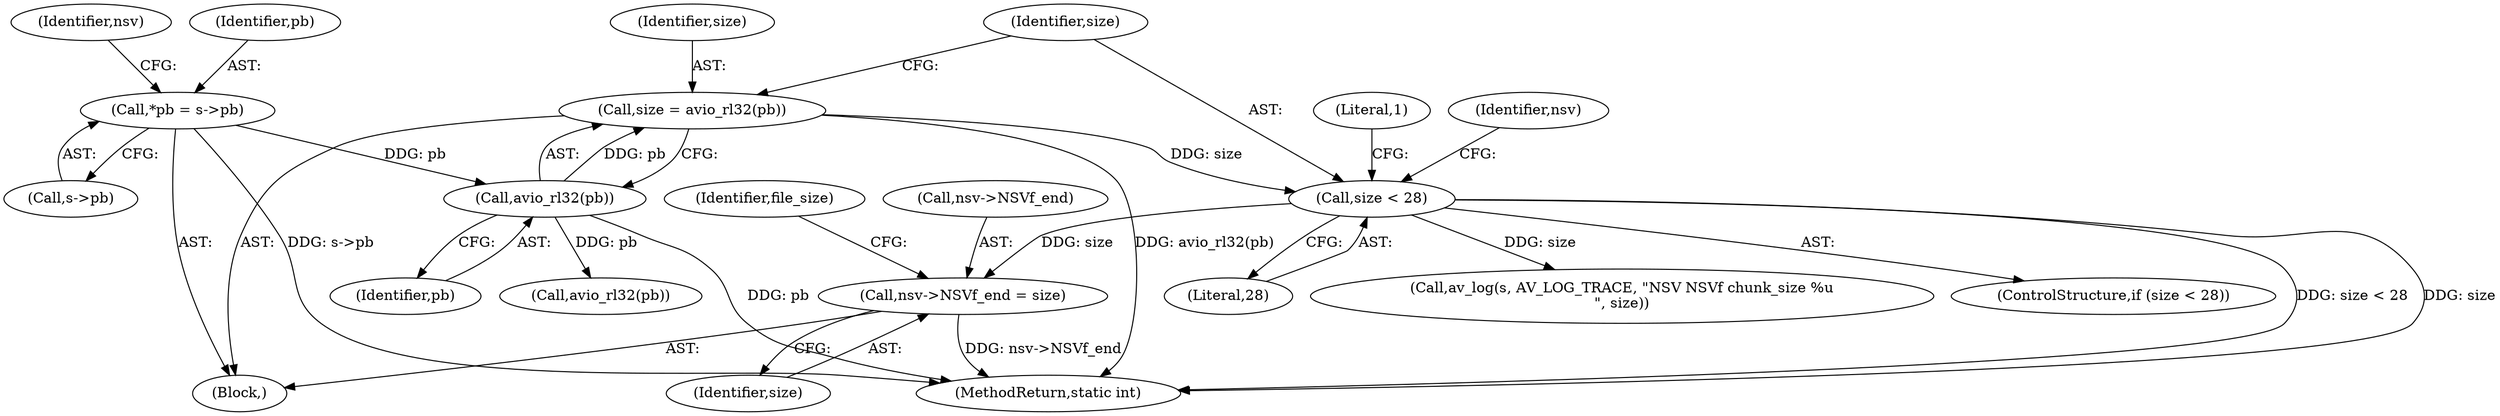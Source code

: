 digraph "0_FFmpeg_c24bcb553650b91e9eff15ef6e54ca73de2453b7@pointer" {
"1000142" [label="(Call,nsv->NSVf_end = size)"];
"1000136" [label="(Call,size < 28)"];
"1000131" [label="(Call,size = avio_rl32(pb))"];
"1000133" [label="(Call,avio_rl32(pb))"];
"1000115" [label="(Call,*pb = s->pb)"];
"1000146" [label="(Identifier,size)"];
"1000116" [label="(Identifier,pb)"];
"1000148" [label="(Identifier,file_size)"];
"1000144" [label="(Identifier,nsv)"];
"1000128" [label="(Identifier,nsv)"];
"1000107" [label="(Block,)"];
"1000133" [label="(Call,avio_rl32(pb))"];
"1000151" [label="(Call,avio_rl32(pb))"];
"1000131" [label="(Call,size = avio_rl32(pb))"];
"1000476" [label="(MethodReturn,static int)"];
"1000136" [label="(Call,size < 28)"];
"1000138" [label="(Literal,28)"];
"1000115" [label="(Call,*pb = s->pb)"];
"1000137" [label="(Identifier,size)"];
"1000153" [label="(Call,av_log(s, AV_LOG_TRACE, \"NSV NSVf chunk_size %u\n\", size))"];
"1000143" [label="(Call,nsv->NSVf_end)"];
"1000142" [label="(Call,nsv->NSVf_end = size)"];
"1000135" [label="(ControlStructure,if (size < 28))"];
"1000134" [label="(Identifier,pb)"];
"1000132" [label="(Identifier,size)"];
"1000141" [label="(Literal,1)"];
"1000117" [label="(Call,s->pb)"];
"1000142" -> "1000107"  [label="AST: "];
"1000142" -> "1000146"  [label="CFG: "];
"1000143" -> "1000142"  [label="AST: "];
"1000146" -> "1000142"  [label="AST: "];
"1000148" -> "1000142"  [label="CFG: "];
"1000142" -> "1000476"  [label="DDG: nsv->NSVf_end"];
"1000136" -> "1000142"  [label="DDG: size"];
"1000136" -> "1000135"  [label="AST: "];
"1000136" -> "1000138"  [label="CFG: "];
"1000137" -> "1000136"  [label="AST: "];
"1000138" -> "1000136"  [label="AST: "];
"1000141" -> "1000136"  [label="CFG: "];
"1000144" -> "1000136"  [label="CFG: "];
"1000136" -> "1000476"  [label="DDG: size < 28"];
"1000136" -> "1000476"  [label="DDG: size"];
"1000131" -> "1000136"  [label="DDG: size"];
"1000136" -> "1000153"  [label="DDG: size"];
"1000131" -> "1000107"  [label="AST: "];
"1000131" -> "1000133"  [label="CFG: "];
"1000132" -> "1000131"  [label="AST: "];
"1000133" -> "1000131"  [label="AST: "];
"1000137" -> "1000131"  [label="CFG: "];
"1000131" -> "1000476"  [label="DDG: avio_rl32(pb)"];
"1000133" -> "1000131"  [label="DDG: pb"];
"1000133" -> "1000134"  [label="CFG: "];
"1000134" -> "1000133"  [label="AST: "];
"1000133" -> "1000476"  [label="DDG: pb"];
"1000115" -> "1000133"  [label="DDG: pb"];
"1000133" -> "1000151"  [label="DDG: pb"];
"1000115" -> "1000107"  [label="AST: "];
"1000115" -> "1000117"  [label="CFG: "];
"1000116" -> "1000115"  [label="AST: "];
"1000117" -> "1000115"  [label="AST: "];
"1000128" -> "1000115"  [label="CFG: "];
"1000115" -> "1000476"  [label="DDG: s->pb"];
}
